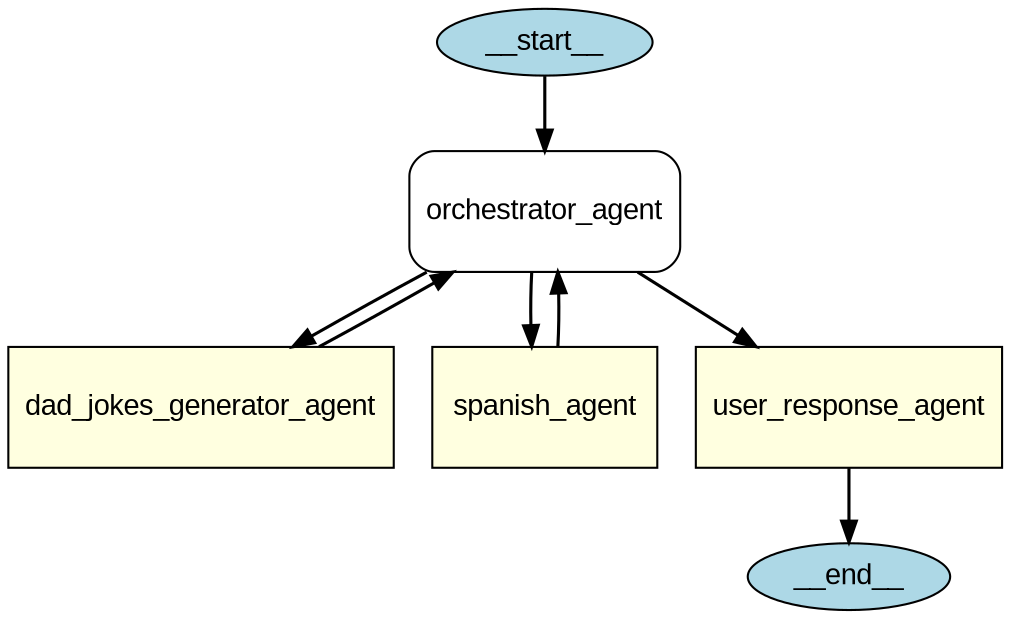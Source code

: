 
    digraph G {
        graph [splines=true];
        node [fontname="Arial"];
        edge [penwidth=1.5];
    "__start__" [label="__start__", shape=ellipse, style=filled, fillcolor=lightblue, width=0.5, height=0.3];"__end__" [label="__end__", shape=ellipse, style=filled, fillcolor=lightblue, width=0.5, height=0.3];"orchestrator_agent" [label="orchestrator_agent", shape=box, style=filled, fillcolor=lightyellow, width=1.5, height=0.8];"dad_jokes_generator_agent" [label="dad_jokes_generator_agent", shape=box, style=filled, style=rounded, fillcolor=lightyellow, width=1.5, height=0.8];"__start__" [label="__start__", shape=ellipse, style=filled, fillcolor=lightblue, width=0.5, height=0.3];"__end__" [label="__end__", shape=ellipse, style=filled, fillcolor=lightblue, width=0.5, height=0.3];"dad_jokes_generator_agent" [label="dad_jokes_generator_agent", shape=box, style=filled, fillcolor=lightyellow, width=1.5, height=0.8];"orchestrator_agent" [label="orchestrator_agent", shape=box, style=filled, style=rounded, fillcolor=lightyellow, width=1.5, height=0.8];"spanish_agent" [label="spanish_agent", shape=box, style=filled, style=rounded, fillcolor=lightyellow, width=1.5, height=0.8];"__start__" [label="__start__", shape=ellipse, style=filled, fillcolor=lightblue, width=0.5, height=0.3];"__end__" [label="__end__", shape=ellipse, style=filled, fillcolor=lightblue, width=0.5, height=0.3];"spanish_agent" [label="spanish_agent", shape=box, style=filled, fillcolor=lightyellow, width=1.5, height=0.8];"orchestrator_agent" [label="orchestrator_agent", shape=box, style=filled, style=rounded, fillcolor=lightyellow, width=1.5, height=0.8];"user_response_agent" [label="user_response_agent", shape=box, style=filled, style=rounded, fillcolor=lightyellow, width=1.5, height=0.8];"__start__" [label="__start__", shape=ellipse, style=filled, fillcolor=lightblue, width=0.5, height=0.3];"__end__" [label="__end__", shape=ellipse, style=filled, fillcolor=lightblue, width=0.5, height=0.3];"user_response_agent" [label="user_response_agent", shape=box, style=filled, fillcolor=lightyellow, width=1.5, height=0.8];"__start__" -> "orchestrator_agent";
            "orchestrator_agent" -> "dad_jokes_generator_agent";
            "dad_jokes_generator_agent" -> "orchestrator_agent";
            "orchestrator_agent" -> "spanish_agent";
            "spanish_agent" -> "orchestrator_agent";
            "orchestrator_agent" -> "user_response_agent";"user_response_agent" -> "__end__";}
